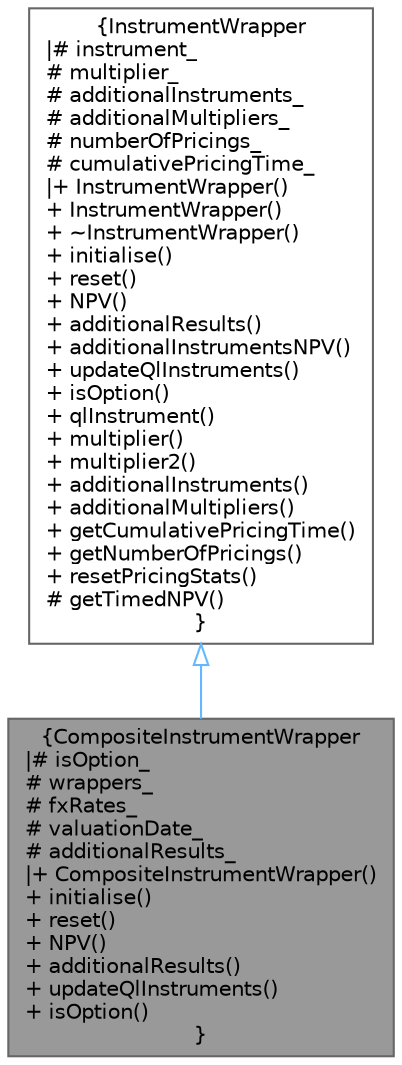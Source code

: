 digraph "CompositeInstrumentWrapper"
{
 // INTERACTIVE_SVG=YES
 // LATEX_PDF_SIZE
  bgcolor="transparent";
  edge [fontname=Helvetica,fontsize=10,labelfontname=Helvetica,labelfontsize=10];
  node [fontname=Helvetica,fontsize=10,shape=box,height=0.2,width=0.4];
  Node1 [label="{CompositeInstrumentWrapper\n|# isOption_\l# wrappers_\l# fxRates_\l# valuationDate_\l# additionalResults_\l|+ CompositeInstrumentWrapper()\l+ initialise()\l+ reset()\l+ NPV()\l+ additionalResults()\l+ updateQlInstruments()\l+ isOption()\l}",height=0.2,width=0.4,color="gray40", fillcolor="grey60", style="filled", fontcolor="black",tooltip="Composite Instrument Wrapper."];
  Node2 -> Node1 [dir="back",color="steelblue1",style="solid",arrowtail="onormal"];
  Node2 [label="{InstrumentWrapper\n|# instrument_\l# multiplier_\l# additionalInstruments_\l# additionalMultipliers_\l# numberOfPricings_\l# cumulativePricingTime_\l|+ InstrumentWrapper()\l+ InstrumentWrapper()\l+ ~InstrumentWrapper()\l+ initialise()\l+ reset()\l+ NPV()\l+ additionalResults()\l+ additionalInstrumentsNPV()\l+ updateQlInstruments()\l+ isOption()\l+ qlInstrument()\l+ multiplier()\l+ multiplier2()\l+ additionalInstruments()\l+ additionalMultipliers()\l+ getCumulativePricingTime()\l+ getNumberOfPricings()\l+ resetPricingStats()\l# getTimedNPV()\l}",height=0.2,width=0.4,color="gray40", fillcolor="white", style="filled",URL="$classore_1_1data_1_1_instrument_wrapper.html",tooltip="Instrument Wrapper."];
}
